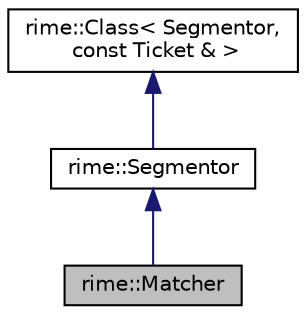 digraph "rime::Matcher"
{
  edge [fontname="Helvetica",fontsize="10",labelfontname="Helvetica",labelfontsize="10"];
  node [fontname="Helvetica",fontsize="10",shape=record];
  Node1 [label="rime::Matcher",height=0.2,width=0.4,color="black", fillcolor="grey75", style="filled" fontcolor="black"];
  Node2 -> Node1 [dir="back",color="midnightblue",fontsize="10",style="solid",fontname="Helvetica"];
  Node2 [label="rime::Segmentor",height=0.2,width=0.4,color="black", fillcolor="white", style="filled",URL="$a00168.html"];
  Node3 -> Node2 [dir="back",color="midnightblue",fontsize="10",style="solid",fontname="Helvetica"];
  Node3 [label="rime::Class\< Segmentor,\l const Ticket & \>",height=0.2,width=0.4,color="black", fillcolor="white", style="filled",URL="$a00017.html"];
}
